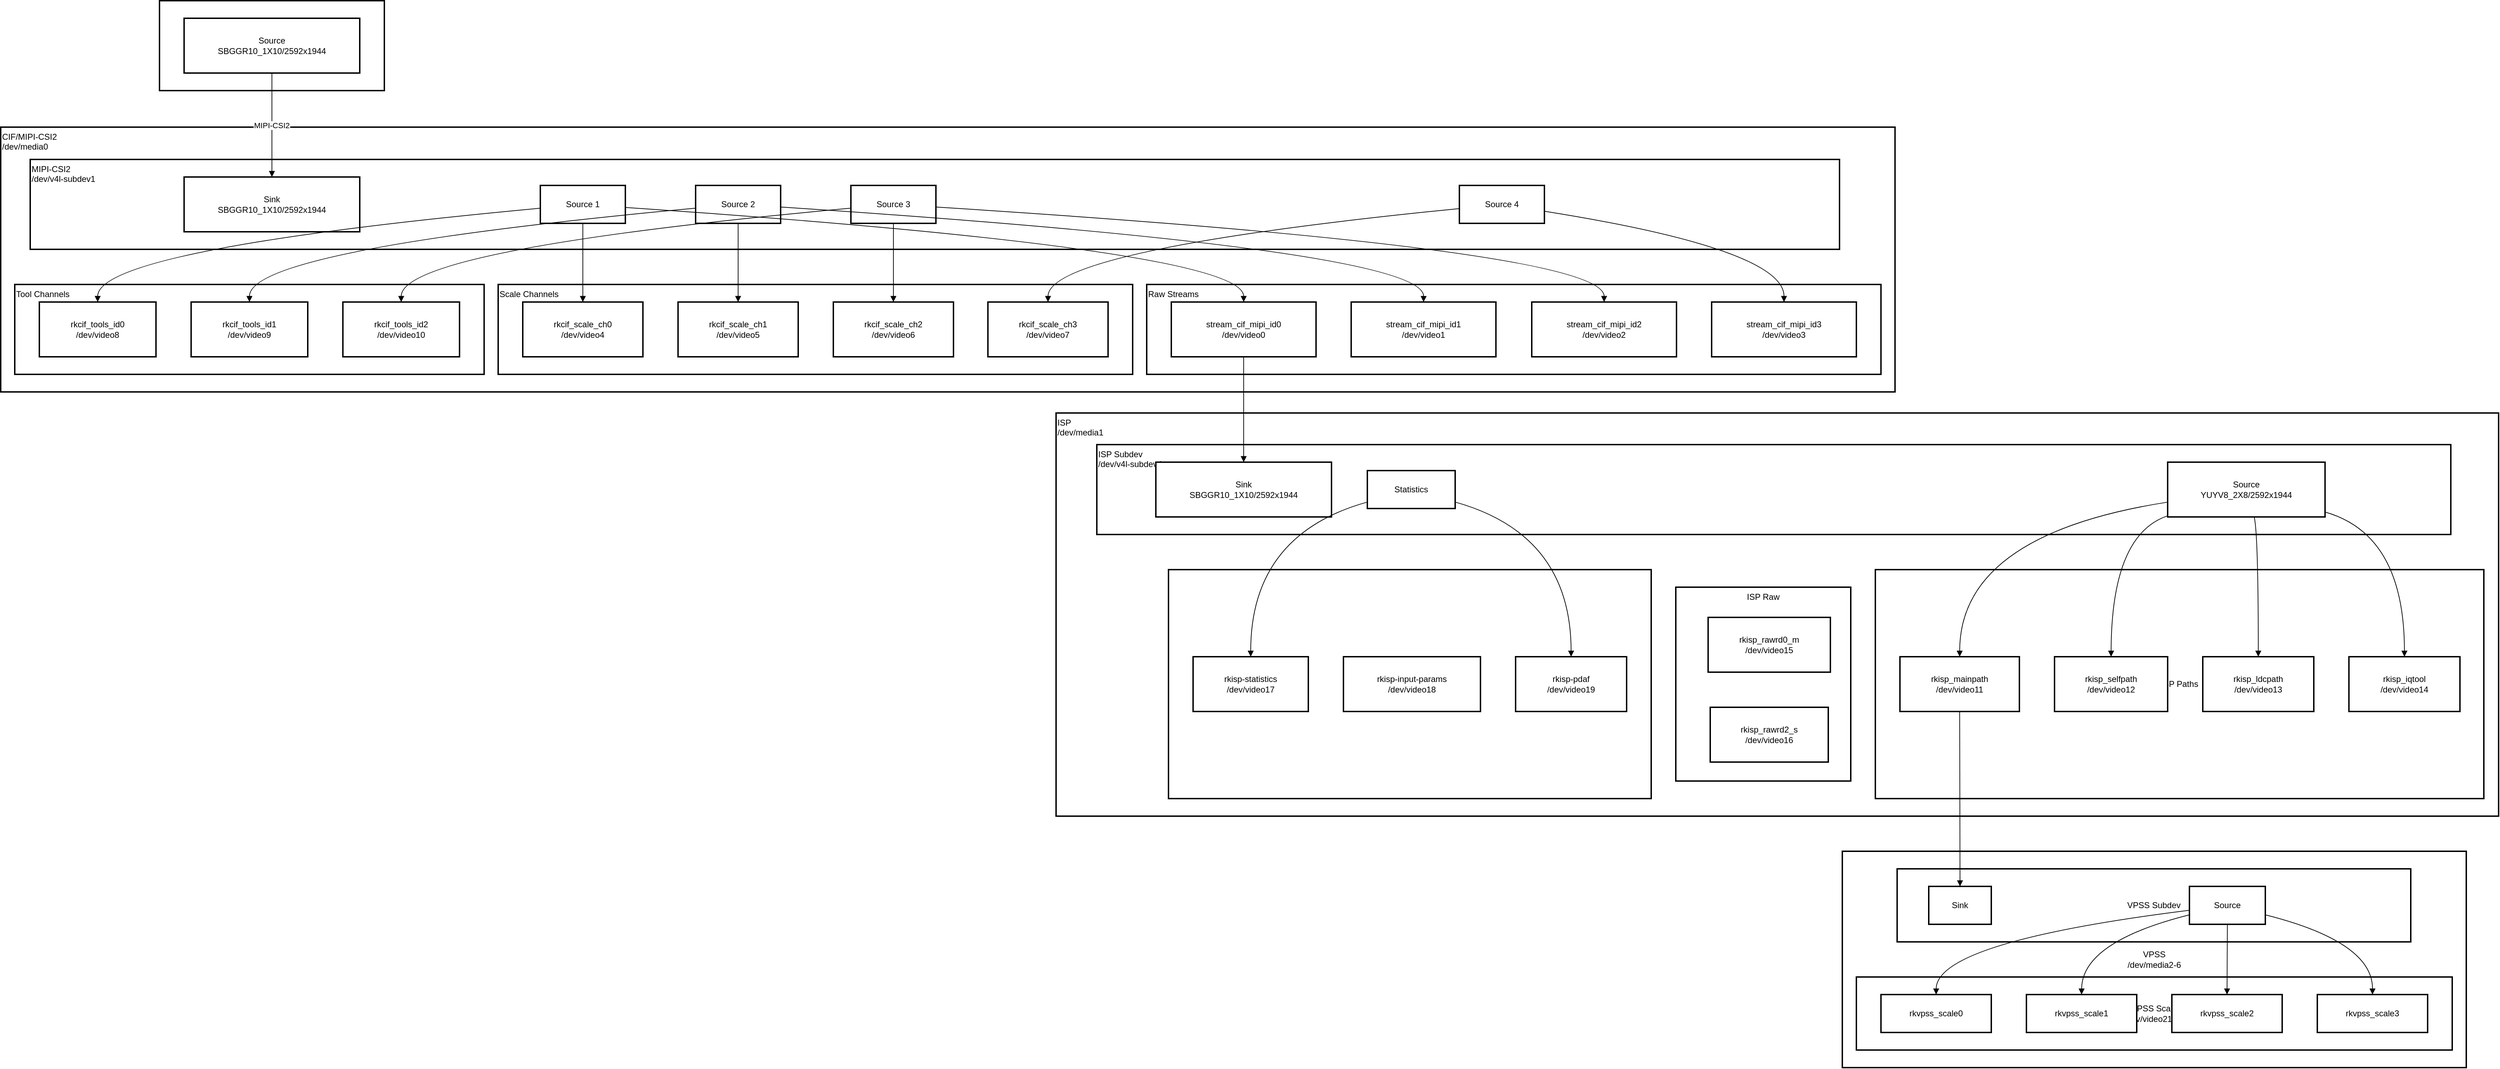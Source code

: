 <mxfile version="27.1.3">
  <diagram name="第 1 页" id="zdJP6oIZviNP21E2r9Ot">
    <mxGraphModel dx="2350" dy="1121" grid="0" gridSize="10" guides="1" tooltips="1" connect="1" arrows="1" fold="1" page="1" pageScale="1" pageWidth="827" pageHeight="1169" math="0" shadow="0">
      <root>
        <mxCell id="0" />
        <mxCell id="1" parent="0" />
        <mxCell id="uLB4OkpYBu8gUbBFBRwL-1" value="VPSS&#xa;/dev/media2-6" style="whiteSpace=wrap;strokeWidth=2;" parent="1" vertex="1">
          <mxGeometry x="2641" y="1231" width="888" height="308" as="geometry" />
        </mxCell>
        <mxCell id="uLB4OkpYBu8gUbBFBRwL-2" value="VPSS Scale&#xa;/dev/video21-40" style="whiteSpace=wrap;strokeWidth=2;" parent="1" vertex="1">
          <mxGeometry x="2661" y="1410" width="848" height="104" as="geometry" />
        </mxCell>
        <mxCell id="uLB4OkpYBu8gUbBFBRwL-3" value="VPSS Subdev" style="whiteSpace=wrap;strokeWidth=2;" parent="1" vertex="1">
          <mxGeometry x="2719" y="1256" width="731" height="104" as="geometry" />
        </mxCell>
        <mxCell id="uLB4OkpYBu8gUbBFBRwL-4" value="ISP&#xa;/dev/media1" style="whiteSpace=wrap;strokeWidth=2;align=left;verticalAlign=top;" parent="1" vertex="1">
          <mxGeometry x="1522" y="607" width="2053" height="574" as="geometry" />
        </mxCell>
        <mxCell id="uLB4OkpYBu8gUbBFBRwL-5" value="ISP Control" style="whiteSpace=wrap;strokeWidth=2;" parent="1" vertex="1">
          <mxGeometry x="1682" y="830" width="687" height="326" as="geometry" />
        </mxCell>
        <mxCell id="uLB4OkpYBu8gUbBFBRwL-6" value="ISP Raw" style="whiteSpace=wrap;strokeWidth=2;verticalAlign=top;" parent="1" vertex="1">
          <mxGeometry x="2404" y="855" width="249" height="276" as="geometry" />
        </mxCell>
        <mxCell id="uLB4OkpYBu8gUbBFBRwL-7" value="rkisp_rawrd0_m&#xa;/dev/video15" style="whiteSpace=wrap;strokeWidth=2;" parent="uLB4OkpYBu8gUbBFBRwL-6" vertex="1">
          <mxGeometry x="46" y="43" width="174" height="78" as="geometry" />
        </mxCell>
        <mxCell id="uLB4OkpYBu8gUbBFBRwL-8" value="rkisp_rawrd2_s&#xa;/dev/video16" style="whiteSpace=wrap;strokeWidth=2;" parent="uLB4OkpYBu8gUbBFBRwL-6" vertex="1">
          <mxGeometry x="49" y="171" width="168" height="78" as="geometry" />
        </mxCell>
        <mxCell id="uLB4OkpYBu8gUbBFBRwL-9" value="ISP Paths" style="whiteSpace=wrap;strokeWidth=2;" parent="1" vertex="1">
          <mxGeometry x="2688" y="830" width="866" height="326" as="geometry" />
        </mxCell>
        <mxCell id="uLB4OkpYBu8gUbBFBRwL-10" value="ISP Subdev&#xa;/dev/v4l-subdev4" style="whiteSpace=wrap;strokeWidth=2;align=left;verticalAlign=top;" parent="1" vertex="1">
          <mxGeometry x="1580" y="652" width="1927" height="128" as="geometry" />
        </mxCell>
        <mxCell id="uLB4OkpYBu8gUbBFBRwL-11" value="CIF/MIPI-CSI2&#xa;/dev/media0" style="whiteSpace=wrap;strokeWidth=2;align=left;verticalAlign=top;" parent="1" vertex="1">
          <mxGeometry x="20" y="200" width="2696" height="377" as="geometry" />
        </mxCell>
        <mxCell id="uLB4OkpYBu8gUbBFBRwL-12" value="Tool Channels" style="whiteSpace=wrap;strokeWidth=2;align=left;verticalAlign=top;" parent="1" vertex="1">
          <mxGeometry x="40" y="424" width="668" height="128" as="geometry" />
        </mxCell>
        <mxCell id="uLB4OkpYBu8gUbBFBRwL-13" value="Scale Channels" style="whiteSpace=wrap;strokeWidth=2;align=left;verticalAlign=top;" parent="1" vertex="1">
          <mxGeometry x="728" y="424" width="903" height="128" as="geometry" />
        </mxCell>
        <mxCell id="uLB4OkpYBu8gUbBFBRwL-14" value="Raw Streams" style="whiteSpace=wrap;strokeWidth=2;align=left;verticalAlign=top;" parent="1" vertex="1">
          <mxGeometry x="1651" y="424" width="1045" height="128" as="geometry" />
        </mxCell>
        <mxCell id="uLB4OkpYBu8gUbBFBRwL-15" value="MIPI-CSI2&#xa;/dev/v4l-subdev1" style="whiteSpace=wrap;strokeWidth=2;align=left;verticalAlign=top;" parent="1" vertex="1">
          <mxGeometry x="62" y="246" width="2575" height="128" as="geometry" />
        </mxCell>
        <mxCell id="uLB4OkpYBu8gUbBFBRwL-16" value="Sensor&#xa;m01_b_og05b10&#xa;/dev/v4l-subdev3" style="whiteSpace=wrap;strokeWidth=2;" parent="1" vertex="1">
          <mxGeometry x="246" y="20" width="320" height="128" as="geometry" />
        </mxCell>
        <mxCell id="uLB4OkpYBu8gUbBFBRwL-17" value="Source&#xa;SBGGR10_1X10/2592x1944" style="whiteSpace=wrap;strokeWidth=2;" parent="1" vertex="1">
          <mxGeometry x="281" y="45" width="250" height="78" as="geometry" />
        </mxCell>
        <mxCell id="uLB4OkpYBu8gUbBFBRwL-18" value="Sink&#xa;SBGGR10_1X10/2592x1944" style="whiteSpace=wrap;strokeWidth=2;" parent="1" vertex="1">
          <mxGeometry x="281" y="271" width="250" height="78" as="geometry" />
        </mxCell>
        <mxCell id="uLB4OkpYBu8gUbBFBRwL-19" value="Source 1" style="whiteSpace=wrap;strokeWidth=2;" parent="1" vertex="1">
          <mxGeometry x="788" y="283" width="121" height="54" as="geometry" />
        </mxCell>
        <mxCell id="uLB4OkpYBu8gUbBFBRwL-20" value="Source 2" style="whiteSpace=wrap;strokeWidth=2;" parent="1" vertex="1">
          <mxGeometry x="1009" y="283" width="121" height="54" as="geometry" />
        </mxCell>
        <mxCell id="uLB4OkpYBu8gUbBFBRwL-21" value="Source 3" style="whiteSpace=wrap;strokeWidth=2;" parent="1" vertex="1">
          <mxGeometry x="1230" y="283" width="121" height="54" as="geometry" />
        </mxCell>
        <mxCell id="uLB4OkpYBu8gUbBFBRwL-22" value="Source 4" style="whiteSpace=wrap;strokeWidth=2;" parent="1" vertex="1">
          <mxGeometry x="2096" y="283" width="121" height="54" as="geometry" />
        </mxCell>
        <mxCell id="uLB4OkpYBu8gUbBFBRwL-23" value="stream_cif_mipi_id0&#xa;/dev/video0" style="whiteSpace=wrap;strokeWidth=2;" parent="1" vertex="1">
          <mxGeometry x="1686" y="449" width="206" height="78" as="geometry" />
        </mxCell>
        <mxCell id="uLB4OkpYBu8gUbBFBRwL-24" value="stream_cif_mipi_id1&#xa;/dev/video1" style="whiteSpace=wrap;strokeWidth=2;" parent="1" vertex="1">
          <mxGeometry x="1942" y="449" width="206" height="78" as="geometry" />
        </mxCell>
        <mxCell id="uLB4OkpYBu8gUbBFBRwL-25" value="stream_cif_mipi_id2&#xa;/dev/video2" style="whiteSpace=wrap;strokeWidth=2;" parent="1" vertex="1">
          <mxGeometry x="2199" y="449" width="206" height="78" as="geometry" />
        </mxCell>
        <mxCell id="uLB4OkpYBu8gUbBFBRwL-26" value="stream_cif_mipi_id3&#xa;/dev/video3" style="whiteSpace=wrap;strokeWidth=2;" parent="1" vertex="1">
          <mxGeometry x="2455" y="449" width="206" height="78" as="geometry" />
        </mxCell>
        <mxCell id="uLB4OkpYBu8gUbBFBRwL-27" value="rkcif_scale_ch0&#xa;/dev/video4" style="whiteSpace=wrap;strokeWidth=2;" parent="1" vertex="1">
          <mxGeometry x="763" y="449" width="171" height="78" as="geometry" />
        </mxCell>
        <mxCell id="uLB4OkpYBu8gUbBFBRwL-28" value="rkcif_scale_ch1&#xa;/dev/video5" style="whiteSpace=wrap;strokeWidth=2;" parent="1" vertex="1">
          <mxGeometry x="984" y="449" width="171" height="78" as="geometry" />
        </mxCell>
        <mxCell id="uLB4OkpYBu8gUbBFBRwL-29" value="rkcif_scale_ch2&#xa;/dev/video6" style="whiteSpace=wrap;strokeWidth=2;" parent="1" vertex="1">
          <mxGeometry x="1205" y="449" width="171" height="78" as="geometry" />
        </mxCell>
        <mxCell id="uLB4OkpYBu8gUbBFBRwL-30" value="rkcif_scale_ch3&#xa;/dev/video7" style="whiteSpace=wrap;strokeWidth=2;" parent="1" vertex="1">
          <mxGeometry x="1425" y="449" width="171" height="78" as="geometry" />
        </mxCell>
        <mxCell id="uLB4OkpYBu8gUbBFBRwL-31" value="rkcif_tools_id0&#xa;/dev/video8" style="whiteSpace=wrap;strokeWidth=2;" parent="1" vertex="1">
          <mxGeometry x="75" y="449" width="166" height="78" as="geometry" />
        </mxCell>
        <mxCell id="uLB4OkpYBu8gUbBFBRwL-32" value="rkcif_tools_id1&#xa;/dev/video9" style="whiteSpace=wrap;strokeWidth=2;" parent="1" vertex="1">
          <mxGeometry x="291" y="449" width="166" height="78" as="geometry" />
        </mxCell>
        <mxCell id="uLB4OkpYBu8gUbBFBRwL-33" value="rkcif_tools_id2&#xa;/dev/video10" style="whiteSpace=wrap;strokeWidth=2;" parent="1" vertex="1">
          <mxGeometry x="507" y="449" width="166" height="78" as="geometry" />
        </mxCell>
        <mxCell id="uLB4OkpYBu8gUbBFBRwL-34" value="Sink&#xa;SBGGR10_1X10/2592x1944" style="whiteSpace=wrap;strokeWidth=2;" parent="1" vertex="1">
          <mxGeometry x="1664" y="677" width="250" height="78" as="geometry" />
        </mxCell>
        <mxCell id="uLB4OkpYBu8gUbBFBRwL-35" value="Source&#xa;YUYV8_2X8/2592x1944" style="whiteSpace=wrap;strokeWidth=2;" parent="1" vertex="1">
          <mxGeometry x="3104" y="677" width="224" height="78" as="geometry" />
        </mxCell>
        <mxCell id="uLB4OkpYBu8gUbBFBRwL-36" value="Statistics" style="whiteSpace=wrap;strokeWidth=2;" parent="1" vertex="1">
          <mxGeometry x="1965" y="689" width="125" height="54" as="geometry" />
        </mxCell>
        <mxCell id="uLB4OkpYBu8gUbBFBRwL-37" value="rkisp_mainpath&#xa;/dev/video11" style="whiteSpace=wrap;strokeWidth=2;" parent="1" vertex="1">
          <mxGeometry x="2723" y="954" width="170" height="78" as="geometry" />
        </mxCell>
        <mxCell id="uLB4OkpYBu8gUbBFBRwL-38" value="rkisp_selfpath&#xa;/dev/video12" style="whiteSpace=wrap;strokeWidth=2;" parent="1" vertex="1">
          <mxGeometry x="2943" y="954" width="161" height="78" as="geometry" />
        </mxCell>
        <mxCell id="uLB4OkpYBu8gUbBFBRwL-39" value="rkisp_ldcpath&#xa;/dev/video13" style="whiteSpace=wrap;strokeWidth=2;" parent="1" vertex="1">
          <mxGeometry x="3154" y="954" width="158" height="78" as="geometry" />
        </mxCell>
        <mxCell id="uLB4OkpYBu8gUbBFBRwL-40" value="rkisp_iqtool&#xa;/dev/video14" style="whiteSpace=wrap;strokeWidth=2;" parent="1" vertex="1">
          <mxGeometry x="3362" y="954" width="158" height="78" as="geometry" />
        </mxCell>
        <mxCell id="uLB4OkpYBu8gUbBFBRwL-41" value="rkisp-statistics&#xa;/dev/video17" style="whiteSpace=wrap;strokeWidth=2;" parent="1" vertex="1">
          <mxGeometry x="1717" y="954" width="164" height="78" as="geometry" />
        </mxCell>
        <mxCell id="uLB4OkpYBu8gUbBFBRwL-42" value="rkisp-input-params&#xa;/dev/video18" style="whiteSpace=wrap;strokeWidth=2;" parent="1" vertex="1">
          <mxGeometry x="1931" y="954" width="195" height="78" as="geometry" />
        </mxCell>
        <mxCell id="uLB4OkpYBu8gUbBFBRwL-43" value="rkisp-pdaf&#xa;/dev/video19" style="whiteSpace=wrap;strokeWidth=2;" parent="1" vertex="1">
          <mxGeometry x="2176" y="954" width="158" height="78" as="geometry" />
        </mxCell>
        <mxCell id="uLB4OkpYBu8gUbBFBRwL-44" value="Sink" style="whiteSpace=wrap;strokeWidth=2;" parent="1" vertex="1">
          <mxGeometry x="2764" y="1281" width="89" height="54" as="geometry" />
        </mxCell>
        <mxCell id="uLB4OkpYBu8gUbBFBRwL-45" value="Source" style="whiteSpace=wrap;strokeWidth=2;" parent="1" vertex="1">
          <mxGeometry x="3135" y="1281" width="108" height="54" as="geometry" />
        </mxCell>
        <mxCell id="uLB4OkpYBu8gUbBFBRwL-46" value="rkvpss_scale0" style="whiteSpace=wrap;strokeWidth=2;" parent="1" vertex="1">
          <mxGeometry x="2696" y="1435" width="157" height="54" as="geometry" />
        </mxCell>
        <mxCell id="uLB4OkpYBu8gUbBFBRwL-47" value="rkvpss_scale1" style="whiteSpace=wrap;strokeWidth=2;" parent="1" vertex="1">
          <mxGeometry x="2903" y="1435" width="157" height="54" as="geometry" />
        </mxCell>
        <mxCell id="uLB4OkpYBu8gUbBFBRwL-48" value="rkvpss_scale2" style="whiteSpace=wrap;strokeWidth=2;" parent="1" vertex="1">
          <mxGeometry x="3110" y="1435" width="157" height="54" as="geometry" />
        </mxCell>
        <mxCell id="uLB4OkpYBu8gUbBFBRwL-49" value="rkvpss_scale3" style="whiteSpace=wrap;strokeWidth=2;" parent="1" vertex="1">
          <mxGeometry x="3317" y="1435" width="157" height="54" as="geometry" />
        </mxCell>
        <mxCell id="uLB4OkpYBu8gUbBFBRwL-50" value="MIPI-CSI2" style="curved=1;startArrow=none;endArrow=block;exitX=0.5;exitY=1;entryX=0.5;entryY=0;rounded=0;" parent="1" source="uLB4OkpYBu8gUbBFBRwL-17" target="uLB4OkpYBu8gUbBFBRwL-18" edge="1">
          <mxGeometry relative="1" as="geometry">
            <Array as="points" />
          </mxGeometry>
        </mxCell>
        <mxCell id="uLB4OkpYBu8gUbBFBRwL-51" value="" style="curved=1;startArrow=none;endArrow=block;exitX=1;exitY=0.58;entryX=0.5;entryY=0;rounded=0;" parent="1" source="uLB4OkpYBu8gUbBFBRwL-19" target="uLB4OkpYBu8gUbBFBRwL-23" edge="1">
          <mxGeometry relative="1" as="geometry">
            <Array as="points">
              <mxPoint x="1789" y="374" />
            </Array>
          </mxGeometry>
        </mxCell>
        <mxCell id="uLB4OkpYBu8gUbBFBRwL-52" value="" style="curved=1;startArrow=none;endArrow=block;exitX=1;exitY=0.57;entryX=0.5;entryY=0;rounded=0;" parent="1" source="uLB4OkpYBu8gUbBFBRwL-20" target="uLB4OkpYBu8gUbBFBRwL-24" edge="1">
          <mxGeometry relative="1" as="geometry">
            <Array as="points">
              <mxPoint x="2046" y="374" />
            </Array>
          </mxGeometry>
        </mxCell>
        <mxCell id="uLB4OkpYBu8gUbBFBRwL-53" value="" style="curved=1;startArrow=none;endArrow=block;exitX=1;exitY=0.57;entryX=0.5;entryY=0;rounded=0;" parent="1" source="uLB4OkpYBu8gUbBFBRwL-21" target="uLB4OkpYBu8gUbBFBRwL-25" edge="1">
          <mxGeometry relative="1" as="geometry">
            <Array as="points">
              <mxPoint x="2302" y="374" />
            </Array>
          </mxGeometry>
        </mxCell>
        <mxCell id="uLB4OkpYBu8gUbBFBRwL-54" value="" style="curved=1;startArrow=none;endArrow=block;exitX=1;exitY=0.68;entryX=0.5;entryY=0;rounded=0;" parent="1" source="uLB4OkpYBu8gUbBFBRwL-22" target="uLB4OkpYBu8gUbBFBRwL-26" edge="1">
          <mxGeometry relative="1" as="geometry">
            <Array as="points">
              <mxPoint x="2558" y="374" />
            </Array>
          </mxGeometry>
        </mxCell>
        <mxCell id="uLB4OkpYBu8gUbBFBRwL-55" value="" style="curved=1;startArrow=none;endArrow=block;exitX=0.5;exitY=1;entryX=0.5;entryY=0;rounded=0;" parent="1" source="uLB4OkpYBu8gUbBFBRwL-19" target="uLB4OkpYBu8gUbBFBRwL-27" edge="1">
          <mxGeometry relative="1" as="geometry">
            <Array as="points" />
          </mxGeometry>
        </mxCell>
        <mxCell id="uLB4OkpYBu8gUbBFBRwL-56" value="" style="curved=1;startArrow=none;endArrow=block;exitX=0.5;exitY=1;entryX=0.5;entryY=0;rounded=0;" parent="1" source="uLB4OkpYBu8gUbBFBRwL-20" target="uLB4OkpYBu8gUbBFBRwL-28" edge="1">
          <mxGeometry relative="1" as="geometry">
            <Array as="points" />
          </mxGeometry>
        </mxCell>
        <mxCell id="uLB4OkpYBu8gUbBFBRwL-57" value="" style="curved=1;startArrow=none;endArrow=block;exitX=0.5;exitY=1;entryX=0.5;entryY=0;rounded=0;" parent="1" source="uLB4OkpYBu8gUbBFBRwL-21" target="uLB4OkpYBu8gUbBFBRwL-29" edge="1">
          <mxGeometry relative="1" as="geometry">
            <Array as="points" />
          </mxGeometry>
        </mxCell>
        <mxCell id="uLB4OkpYBu8gUbBFBRwL-58" value="" style="curved=1;startArrow=none;endArrow=block;exitX=0;exitY=0.61;entryX=0.5;entryY=0;rounded=0;" parent="1" source="uLB4OkpYBu8gUbBFBRwL-22" target="uLB4OkpYBu8gUbBFBRwL-30" edge="1">
          <mxGeometry relative="1" as="geometry">
            <Array as="points">
              <mxPoint x="1511" y="374" />
            </Array>
          </mxGeometry>
        </mxCell>
        <mxCell id="uLB4OkpYBu8gUbBFBRwL-59" value="" style="curved=1;startArrow=none;endArrow=block;exitX=0;exitY=0.6;entryX=0.5;entryY=0;rounded=0;" parent="1" source="uLB4OkpYBu8gUbBFBRwL-19" target="uLB4OkpYBu8gUbBFBRwL-31" edge="1">
          <mxGeometry relative="1" as="geometry">
            <Array as="points">
              <mxPoint x="158" y="374" />
            </Array>
          </mxGeometry>
        </mxCell>
        <mxCell id="uLB4OkpYBu8gUbBFBRwL-60" value="" style="curved=1;startArrow=none;endArrow=block;exitX=0;exitY=0.6;entryX=0.5;entryY=0;rounded=0;" parent="1" source="uLB4OkpYBu8gUbBFBRwL-20" target="uLB4OkpYBu8gUbBFBRwL-32" edge="1">
          <mxGeometry relative="1" as="geometry">
            <Array as="points">
              <mxPoint x="374" y="374" />
            </Array>
          </mxGeometry>
        </mxCell>
        <mxCell id="uLB4OkpYBu8gUbBFBRwL-61" value="" style="curved=1;startArrow=none;endArrow=block;exitX=0;exitY=0.6;entryX=0.5;entryY=0;rounded=0;" parent="1" source="uLB4OkpYBu8gUbBFBRwL-21" target="uLB4OkpYBu8gUbBFBRwL-33" edge="1">
          <mxGeometry relative="1" as="geometry">
            <Array as="points">
              <mxPoint x="590" y="374" />
            </Array>
          </mxGeometry>
        </mxCell>
        <mxCell id="uLB4OkpYBu8gUbBFBRwL-62" value="" style="curved=1;startArrow=none;endArrow=block;exitX=0.5;exitY=1;entryX=0.5;entryY=0;rounded=0;" parent="1" source="uLB4OkpYBu8gUbBFBRwL-23" target="uLB4OkpYBu8gUbBFBRwL-34" edge="1">
          <mxGeometry relative="1" as="geometry">
            <Array as="points" />
          </mxGeometry>
        </mxCell>
        <mxCell id="uLB4OkpYBu8gUbBFBRwL-63" value="" style="curved=1;startArrow=none;endArrow=block;exitX=0;exitY=0.73;entryX=0.5;entryY=0;rounded=0;" parent="1" source="uLB4OkpYBu8gUbBFBRwL-35" target="uLB4OkpYBu8gUbBFBRwL-37" edge="1">
          <mxGeometry relative="1" as="geometry">
            <Array as="points">
              <mxPoint x="2808" y="780" />
            </Array>
          </mxGeometry>
        </mxCell>
        <mxCell id="uLB4OkpYBu8gUbBFBRwL-64" value="" style="curved=1;startArrow=none;endArrow=block;exitX=0;exitY=0.98;entryX=0.5;entryY=0;rounded=0;" parent="1" source="uLB4OkpYBu8gUbBFBRwL-35" target="uLB4OkpYBu8gUbBFBRwL-38" edge="1">
          <mxGeometry relative="1" as="geometry">
            <Array as="points">
              <mxPoint x="3024" y="780" />
            </Array>
          </mxGeometry>
        </mxCell>
        <mxCell id="uLB4OkpYBu8gUbBFBRwL-65" value="" style="curved=1;startArrow=none;endArrow=block;exitX=0.55;exitY=1;entryX=0.5;entryY=0;rounded=0;" parent="1" source="uLB4OkpYBu8gUbBFBRwL-35" target="uLB4OkpYBu8gUbBFBRwL-39" edge="1">
          <mxGeometry relative="1" as="geometry">
            <Array as="points">
              <mxPoint x="3233" y="780" />
            </Array>
          </mxGeometry>
        </mxCell>
        <mxCell id="uLB4OkpYBu8gUbBFBRwL-66" value="" style="curved=1;startArrow=none;endArrow=block;exitX=1;exitY=0.91;entryX=0.5;entryY=0;rounded=0;" parent="1" source="uLB4OkpYBu8gUbBFBRwL-35" target="uLB4OkpYBu8gUbBFBRwL-40" edge="1">
          <mxGeometry relative="1" as="geometry">
            <Array as="points">
              <mxPoint x="3441" y="780" />
            </Array>
          </mxGeometry>
        </mxCell>
        <mxCell id="uLB4OkpYBu8gUbBFBRwL-67" value="" style="curved=1;startArrow=none;endArrow=block;exitX=0;exitY=0.83;entryX=0.5;entryY=0;rounded=0;" parent="1" source="uLB4OkpYBu8gUbBFBRwL-36" target="uLB4OkpYBu8gUbBFBRwL-41" edge="1">
          <mxGeometry relative="1" as="geometry">
            <Array as="points">
              <mxPoint x="1799" y="780" />
            </Array>
          </mxGeometry>
        </mxCell>
        <mxCell id="uLB4OkpYBu8gUbBFBRwL-68" value="" style="curved=1;startArrow=none;endArrow=block;exitX=1;exitY=0.83;entryX=0.5;entryY=0;rounded=0;" parent="1" source="uLB4OkpYBu8gUbBFBRwL-36" target="uLB4OkpYBu8gUbBFBRwL-43" edge="1">
          <mxGeometry relative="1" as="geometry">
            <Array as="points">
              <mxPoint x="2255" y="780" />
            </Array>
          </mxGeometry>
        </mxCell>
        <mxCell id="uLB4OkpYBu8gUbBFBRwL-69" value="" style="curved=1;startArrow=none;endArrow=block;exitX=0.5;exitY=1;entryX=0.5;entryY=0;rounded=0;" parent="1" source="uLB4OkpYBu8gUbBFBRwL-37" target="uLB4OkpYBu8gUbBFBRwL-44" edge="1">
          <mxGeometry relative="1" as="geometry">
            <Array as="points" />
          </mxGeometry>
        </mxCell>
        <mxCell id="uLB4OkpYBu8gUbBFBRwL-70" value="" style="curved=1;startArrow=none;endArrow=block;exitX=0;exitY=0.63;entryX=0.5;entryY=0;rounded=0;" parent="1" source="uLB4OkpYBu8gUbBFBRwL-45" target="uLB4OkpYBu8gUbBFBRwL-46" edge="1">
          <mxGeometry relative="1" as="geometry">
            <Array as="points">
              <mxPoint x="2775" y="1360" />
            </Array>
          </mxGeometry>
        </mxCell>
        <mxCell id="uLB4OkpYBu8gUbBFBRwL-71" value="" style="curved=1;startArrow=none;endArrow=block;exitX=0;exitY=0.75;entryX=0.5;entryY=0;rounded=0;" parent="1" source="uLB4OkpYBu8gUbBFBRwL-45" target="uLB4OkpYBu8gUbBFBRwL-47" edge="1">
          <mxGeometry relative="1" as="geometry">
            <Array as="points">
              <mxPoint x="2982" y="1360" />
            </Array>
          </mxGeometry>
        </mxCell>
        <mxCell id="uLB4OkpYBu8gUbBFBRwL-72" value="" style="curved=1;startArrow=none;endArrow=block;exitX=0.5;exitY=1;entryX=0.5;entryY=0;rounded=0;" parent="1" source="uLB4OkpYBu8gUbBFBRwL-45" target="uLB4OkpYBu8gUbBFBRwL-48" edge="1">
          <mxGeometry relative="1" as="geometry">
            <Array as="points" />
          </mxGeometry>
        </mxCell>
        <mxCell id="uLB4OkpYBu8gUbBFBRwL-73" value="" style="curved=1;startArrow=none;endArrow=block;exitX=1;exitY=0.75;entryX=0.5;entryY=0;rounded=0;" parent="1" source="uLB4OkpYBu8gUbBFBRwL-45" target="uLB4OkpYBu8gUbBFBRwL-49" edge="1">
          <mxGeometry relative="1" as="geometry">
            <Array as="points">
              <mxPoint x="3396" y="1360" />
            </Array>
          </mxGeometry>
        </mxCell>
      </root>
    </mxGraphModel>
  </diagram>
</mxfile>
